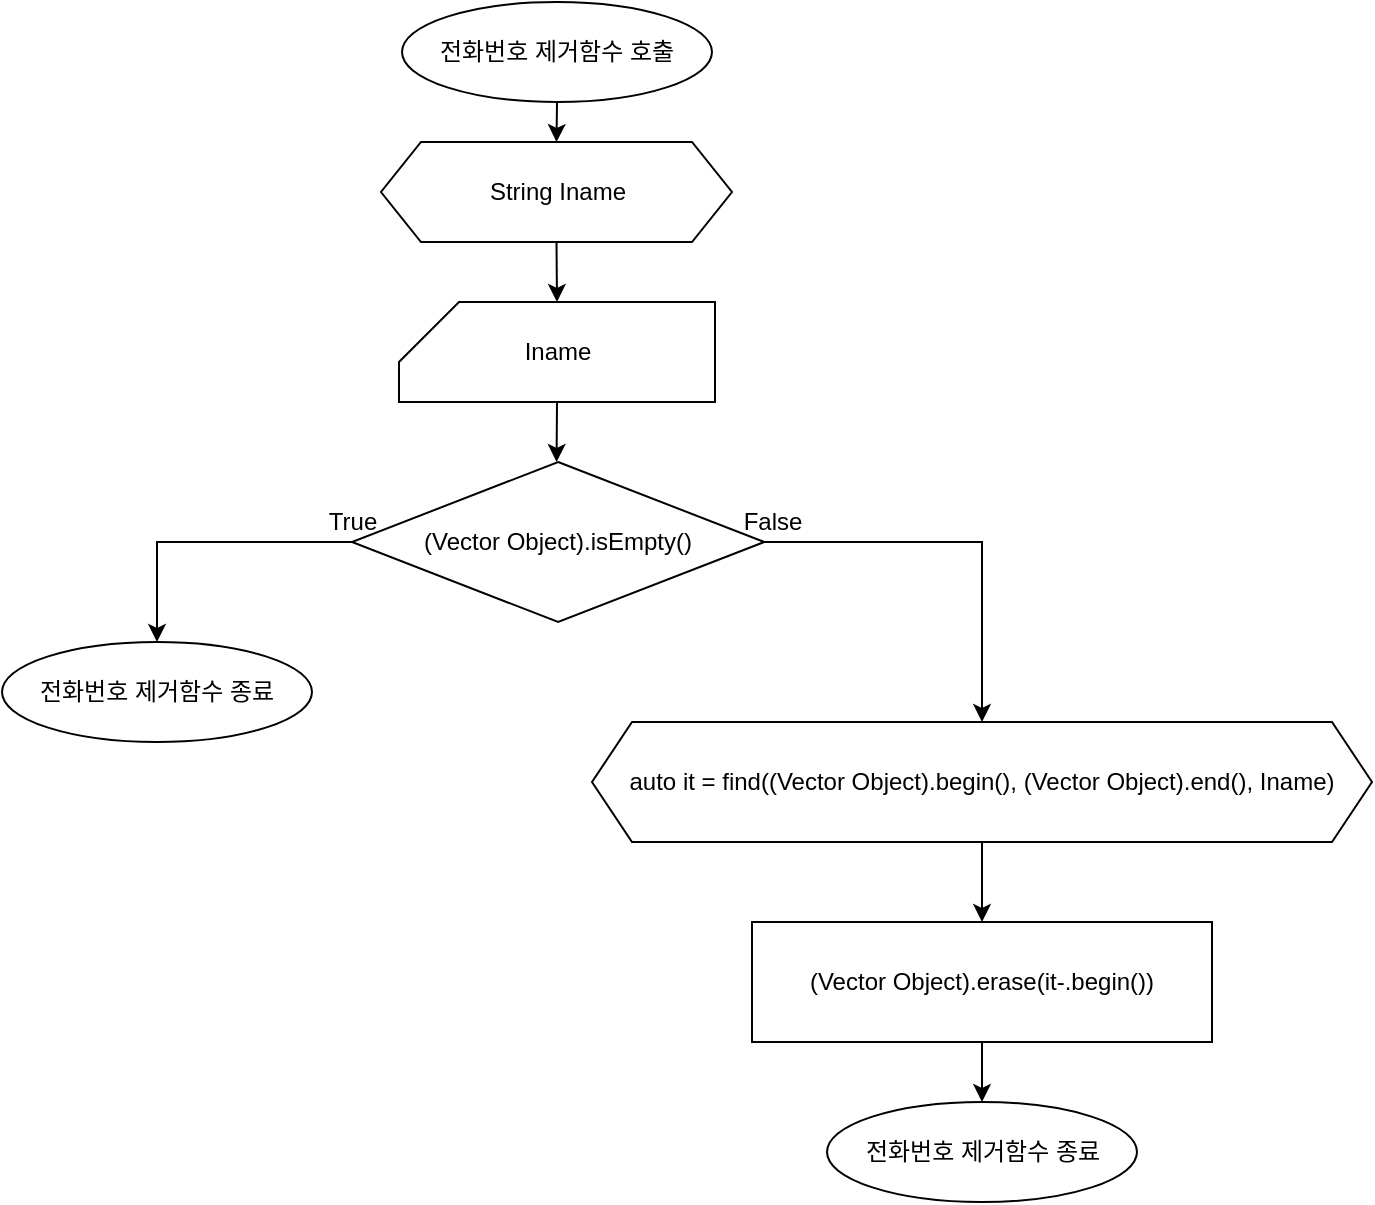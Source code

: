 <mxfile version="13.6.2" type="device"><diagram id="6jmNVvHfpzubFy3tRc5I" name="Page-1"><mxGraphModel dx="1105" dy="672" grid="1" gridSize="10" guides="1" tooltips="1" connect="1" arrows="1" fold="1" page="1" pageScale="1" pageWidth="1390" pageHeight="980" math="0" shadow="0"><root><mxCell id="0"/><mxCell id="1" parent="0"/><mxCell id="CITaLT4PbHT9YsvdcD7y-2" style="edgeStyle=orthogonalEdgeStyle;rounded=0;orthogonalLoop=1;jettySize=auto;html=1;exitX=0.5;exitY=1;exitDx=0;exitDy=0;entryX=0.5;entryY=0;entryDx=0;entryDy=0;" parent="1" source="CITaLT4PbHT9YsvdcD7y-3" target="CITaLT4PbHT9YsvdcD7y-5" edge="1"><mxGeometry relative="1" as="geometry"/></mxCell><mxCell id="CITaLT4PbHT9YsvdcD7y-3" value="전화번호 제거함수 호출" style="ellipse;whiteSpace=wrap;html=1;" parent="1" vertex="1"><mxGeometry x="575" y="40" width="155" height="50" as="geometry"/></mxCell><mxCell id="CITaLT4PbHT9YsvdcD7y-4" style="edgeStyle=orthogonalEdgeStyle;rounded=0;orthogonalLoop=1;jettySize=auto;html=1;exitX=0.5;exitY=1;exitDx=0;exitDy=0;entryX=0.5;entryY=0;entryDx=0;entryDy=0;entryPerimeter=0;" parent="1" source="CITaLT4PbHT9YsvdcD7y-5" target="CITaLT4PbHT9YsvdcD7y-7" edge="1"><mxGeometry relative="1" as="geometry"/></mxCell><mxCell id="CITaLT4PbHT9YsvdcD7y-5" value="String Iname" style="shape=hexagon;perimeter=hexagonPerimeter2;whiteSpace=wrap;html=1;fixedSize=1;" parent="1" vertex="1"><mxGeometry x="564.5" y="110" width="175.5" height="50" as="geometry"/></mxCell><mxCell id="CITaLT4PbHT9YsvdcD7y-6" style="edgeStyle=orthogonalEdgeStyle;rounded=0;orthogonalLoop=1;jettySize=auto;html=1;exitX=0.5;exitY=1;exitDx=0;exitDy=0;exitPerimeter=0;" parent="1" source="CITaLT4PbHT9YsvdcD7y-7" edge="1"><mxGeometry relative="1" as="geometry"><mxPoint x="652.286" y="270" as="targetPoint"/></mxGeometry></mxCell><mxCell id="CITaLT4PbHT9YsvdcD7y-7" value="Iname" style="shape=card;whiteSpace=wrap;html=1;" parent="1" vertex="1"><mxGeometry x="573.5" y="190" width="158" height="50" as="geometry"/></mxCell><mxCell id="CITaLT4PbHT9YsvdcD7y-43" style="edgeStyle=orthogonalEdgeStyle;rounded=0;orthogonalLoop=1;jettySize=auto;html=1;exitX=0.5;exitY=1;exitDx=0;exitDy=0;entryX=0.5;entryY=0;entryDx=0;entryDy=0;" parent="1" source="CITaLT4PbHT9YsvdcD7y-39" target="M0HrF2MYW2sRd-wXY5KD-2" edge="1"><mxGeometry relative="1" as="geometry"><mxPoint x="865" y="470" as="targetPoint"/></mxGeometry></mxCell><mxCell id="CITaLT4PbHT9YsvdcD7y-39" value="auto it = find((Vector Object).begin(), (Vector Object).end(), Iname)" style="shape=hexagon;perimeter=hexagonPerimeter2;whiteSpace=wrap;html=1;fixedSize=1;" parent="1" vertex="1"><mxGeometry x="670" y="400" width="390" height="60" as="geometry"/></mxCell><mxCell id="1PawR4WrdNe9eFcZIh0P-3" value="" style="edgeStyle=orthogonalEdgeStyle;rounded=0;orthogonalLoop=1;jettySize=auto;html=1;" parent="1" source="M0HrF2MYW2sRd-wXY5KD-2" target="1PawR4WrdNe9eFcZIh0P-2" edge="1"><mxGeometry relative="1" as="geometry"/></mxCell><mxCell id="M0HrF2MYW2sRd-wXY5KD-2" value="(Vector Object).erase(it-.begin())" style="rounded=0;whiteSpace=wrap;html=1;" parent="1" vertex="1"><mxGeometry x="750" y="500" width="230" height="60" as="geometry"/></mxCell><mxCell id="M0HrF2MYW2sRd-wXY5KD-4" style="edgeStyle=orthogonalEdgeStyle;rounded=0;orthogonalLoop=1;jettySize=auto;html=1;entryX=0.5;entryY=0;entryDx=0;entryDy=0;exitX=1;exitY=0.5;exitDx=0;exitDy=0;" parent="1" source="M0HrF2MYW2sRd-wXY5KD-3" target="CITaLT4PbHT9YsvdcD7y-39" edge="1"><mxGeometry relative="1" as="geometry"/></mxCell><mxCell id="M0HrF2MYW2sRd-wXY5KD-7" style="edgeStyle=orthogonalEdgeStyle;rounded=0;orthogonalLoop=1;jettySize=auto;html=1;entryX=0.5;entryY=0;entryDx=0;entryDy=0;exitX=0;exitY=0.5;exitDx=0;exitDy=0;" parent="1" source="M0HrF2MYW2sRd-wXY5KD-3" target="1PawR4WrdNe9eFcZIh0P-1" edge="1"><mxGeometry relative="1" as="geometry"><mxPoint x="450" y="400" as="targetPoint"/></mxGeometry></mxCell><mxCell id="M0HrF2MYW2sRd-wXY5KD-3" value="(Vector Object).isEmpty()" style="rhombus;whiteSpace=wrap;html=1;" parent="1" vertex="1"><mxGeometry x="550" y="270" width="206.13" height="80" as="geometry"/></mxCell><mxCell id="M0HrF2MYW2sRd-wXY5KD-8" value="True" style="text;html=1;align=center;verticalAlign=middle;resizable=0;points=[];autosize=1;" parent="1" vertex="1"><mxGeometry x="530" y="290" width="40" height="20" as="geometry"/></mxCell><mxCell id="M0HrF2MYW2sRd-wXY5KD-9" value="False" style="text;html=1;align=center;verticalAlign=middle;resizable=0;points=[];autosize=1;" parent="1" vertex="1"><mxGeometry x="740" y="290" width="40" height="20" as="geometry"/></mxCell><mxCell id="1PawR4WrdNe9eFcZIh0P-1" value="전화번호 제거함수 종료" style="ellipse;whiteSpace=wrap;html=1;" parent="1" vertex="1"><mxGeometry x="375" y="360" width="155" height="50" as="geometry"/></mxCell><mxCell id="1PawR4WrdNe9eFcZIh0P-2" value="전화번호 제거함수 종료" style="ellipse;whiteSpace=wrap;html=1;" parent="1" vertex="1"><mxGeometry x="787.5" y="590" width="155" height="50" as="geometry"/></mxCell></root></mxGraphModel></diagram></mxfile>
